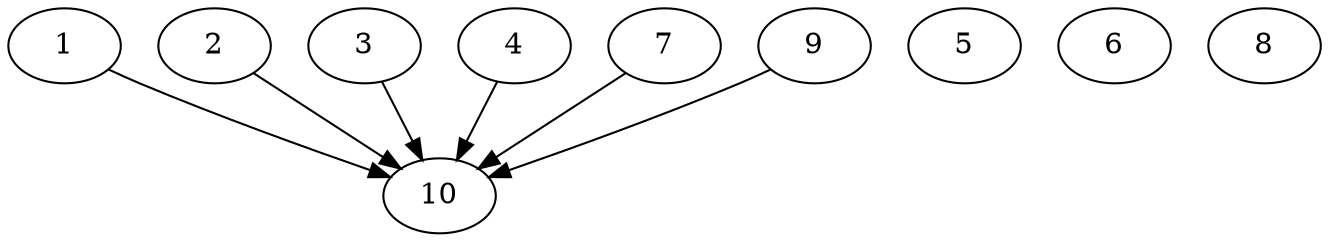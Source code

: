 // DAG automatically generated by daggen at Thu Oct  3 13:58:05 2019
// ./daggen --dot -n 10 --ccr 0.4 --fat 0.9 --regular 0.5 --density 0.6 --mindata 5242880 --maxdata 52428800 
digraph G {
  1 [size="116705280", alpha="0.15", expect_size="46682112"] 
  1 -> 10 [size ="46682112"]
  2 [size="104424960", alpha="0.14", expect_size="41769984"] 
  2 -> 10 [size ="41769984"]
  3 [size="34792960", alpha="0.06", expect_size="13917184"] 
  3 -> 10 [size ="13917184"]
  4 [size="124218880", alpha="0.18", expect_size="49687552"] 
  4 -> 10 [size ="49687552"]
  5 [size="116398080", alpha="0.04", expect_size="46559232"] 
  6 [size="43412480", alpha="0.11", expect_size="17364992"] 
  7 [size="43197440", alpha="0.11", expect_size="17278976"] 
  7 -> 10 [size ="17278976"]
  8 [size="129543680", alpha="0.07", expect_size="51817472"] 
  9 [size="25768960", alpha="0.13", expect_size="10307584"] 
  9 -> 10 [size ="10307584"]
  10 [size="28636160", alpha="0.10", expect_size="11454464"] 
}
